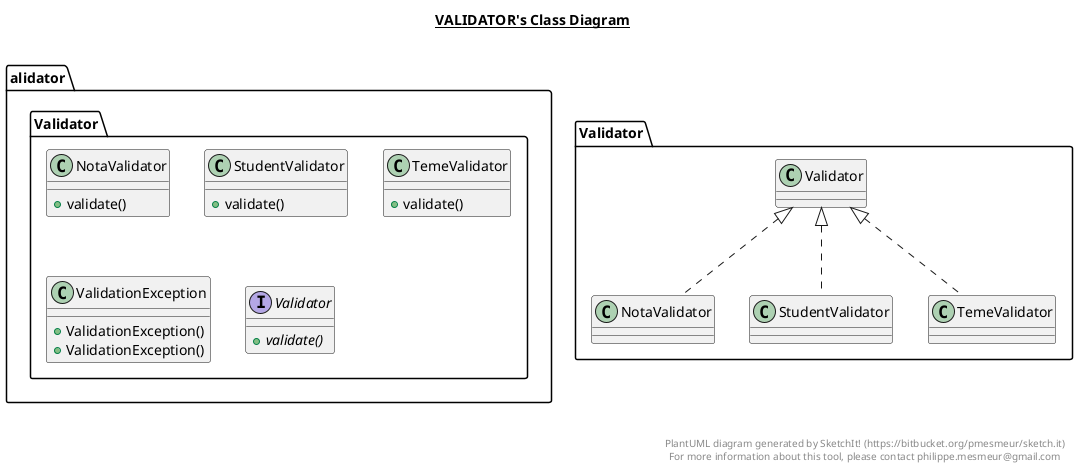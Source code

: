 @startuml

title __VALIDATOR's Class Diagram__\n


    namespace alidator {
      class Validator.NotaValidator {
          + validate()
      }
    }

  

    namespace alidator {
      class Validator.StudentValidator {
          + validate()
      }

  }
  

    namespace alidator {
      class Validator.TemeValidator {
          + validate()
      }
    }

  


    namespace alidator {
      class Validator.ValidationException {
          + ValidationException()
          + ValidationException()
      }
    }

  


    namespace alidator {
      interface Validator.Validator {
          {abstract} + validate()
      }
    }

  

  Validator.NotaValidator .up.|> Validator.Validator
  Validator.StudentValidator .up.|> Validator.Validator
  Validator.TemeValidator .up.|> Validator.Validator


right footer


PlantUML diagram generated by SketchIt! (https://bitbucket.org/pmesmeur/sketch.it)
For more information about this tool, please contact philippe.mesmeur@gmail.com
endfooter

@enduml
